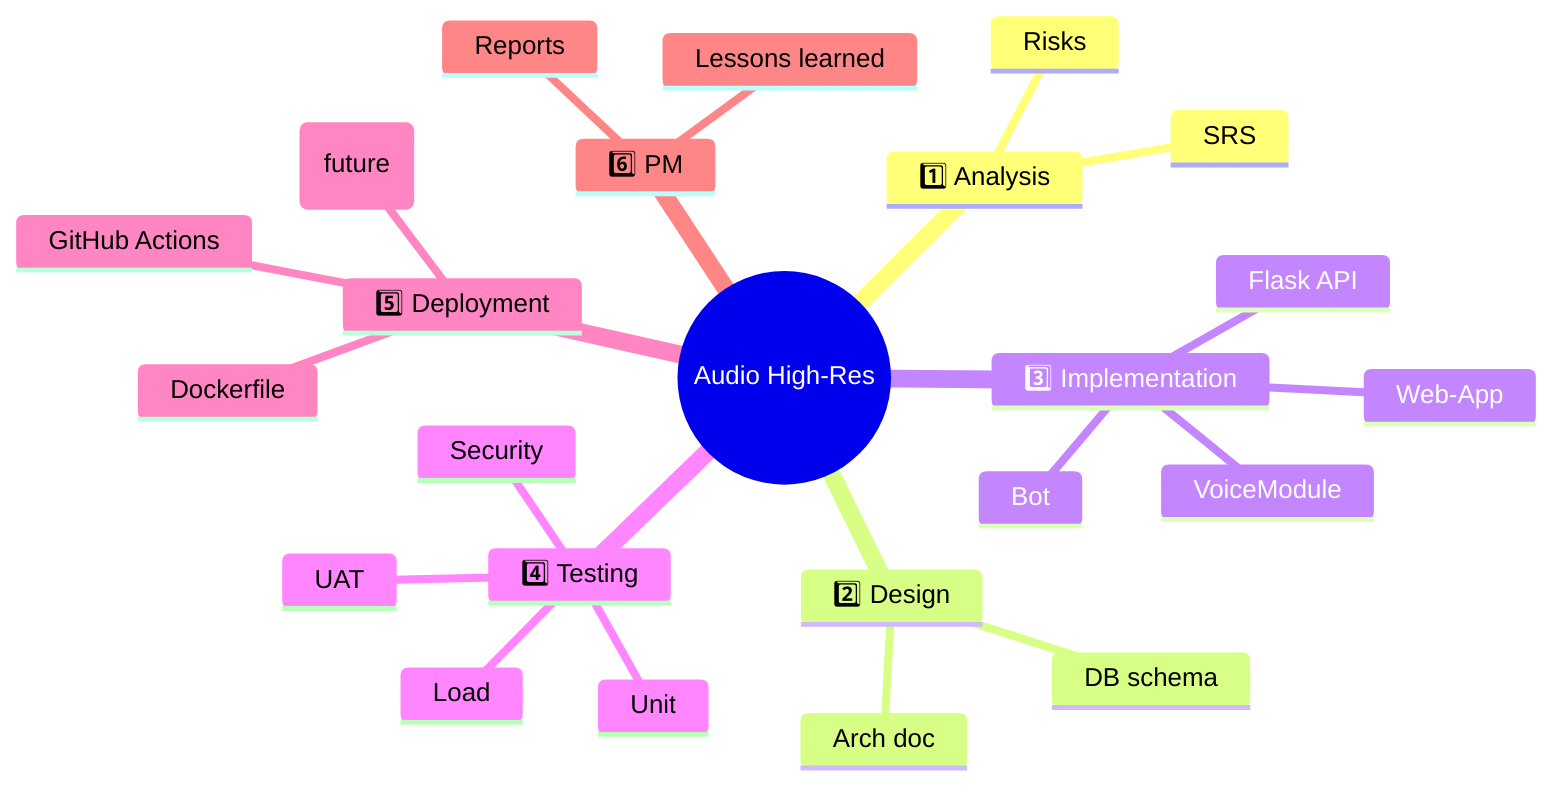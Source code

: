 mindmap
  root((Audio High-Res))
    1️⃣ Analysis
      SRS
      Risks
    2️⃣ Design
      Arch doc
      DB schema
    3️⃣ Implementation
      Bot
      Flask API
      VoiceModule
      Web-App
    4️⃣ Testing
      Unit
      Load
      Security
      UAT
    5️⃣ Deployment
      Dockerfile
      GitHub Actions
      Helm (future)
    6️⃣ PM
      Reports
      Lessons learned